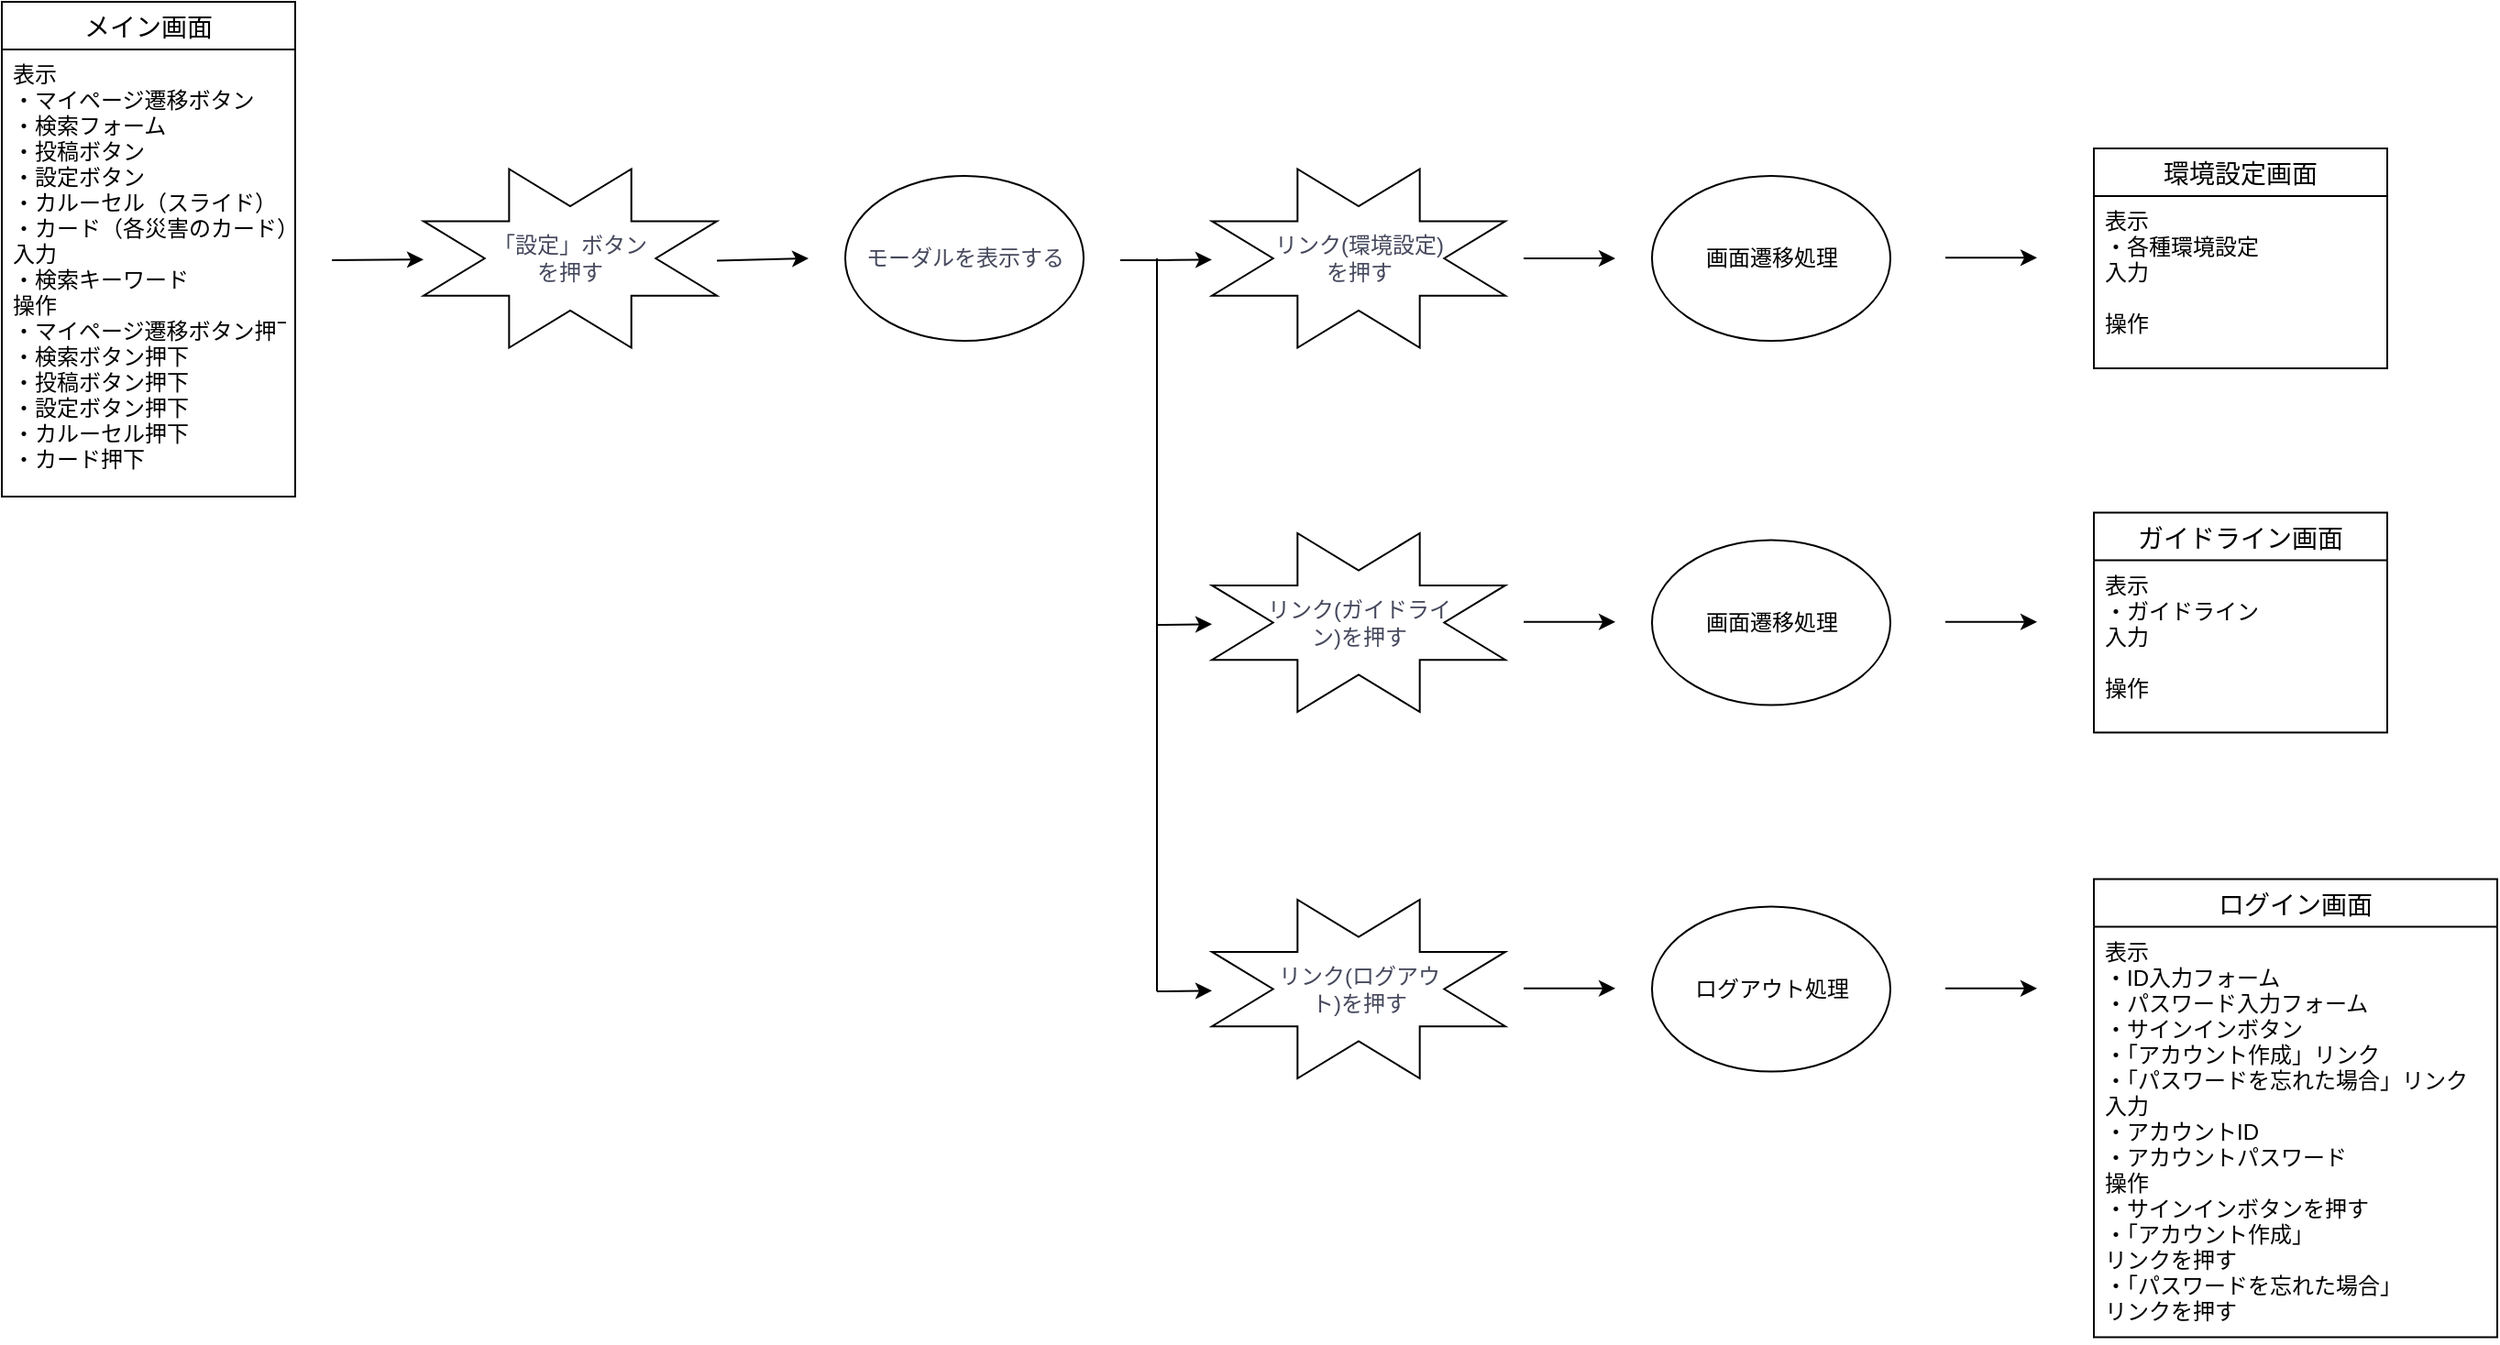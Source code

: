 <mxfile version="13.6.5">
    <diagram id="nBwtx5O17io5sNKS_FAY" name="ページ1">
        <mxGraphModel dx="382" dy="210" grid="1" gridSize="10" guides="1" tooltips="1" connect="1" arrows="1" fold="1" page="1" pageScale="1" pageWidth="827" pageHeight="1169" math="0" shadow="0">
            <root>
                <mxCell id="0"/>
                <mxCell id="1" parent="0"/>
                <mxCell id="25" value="" style="verticalLabelPosition=bottom;verticalAlign=top;html=1;shape=mxgraph.basic.8_point_star;rounded=0;sketch=0;strokeColor=#000000;fillColor=#FFFFFF;fontColor=#46495D;" parent="1" vertex="1">
                    <mxGeometry x="680" y="111.25" width="160" height="97.5" as="geometry"/>
                </mxCell>
                <mxCell id="7" value="メイン画面" style="swimlane;fontStyle=0;childLayout=stackLayout;horizontal=1;startSize=26;horizontalStack=0;resizeParent=1;resizeParentMax=0;resizeLast=0;collapsible=1;marginBottom=0;align=center;fontSize=14;" parent="1" vertex="1">
                    <mxGeometry x="20" y="20" width="160" height="270" as="geometry"/>
                </mxCell>
                <mxCell id="8" value="表示&#10;・マイページ遷移ボタン&#10;・検索フォーム&#10;・投稿ボタン&#10;・設定ボタン&#10;・カルーセル（スライド）&#10;・カード（各災害のカード）&#10;入力&#10;・検索キーワード&#10;操作&#10;・マイページ遷移ボタン押下&#10;・検索ボタン押下&#10;・投稿ボタン押下&#10;・設定ボタン押下&#10;・カルーセル押下&#10;・カード押下" style="text;strokeColor=none;fillColor=none;spacingLeft=4;spacingRight=4;overflow=hidden;rotatable=0;points=[[0,0.5],[1,0.5]];portConstraint=eastwest;fontSize=12;" parent="7" vertex="1">
                    <mxGeometry y="26" width="160" height="244" as="geometry"/>
                </mxCell>
                <mxCell id="10" value="" style="verticalLabelPosition=bottom;verticalAlign=top;html=1;shape=mxgraph.basic.8_point_star;rounded=0;sketch=0;strokeColor=#000000;fillColor=#FFFFFF;fontColor=#46495D;" parent="1" vertex="1">
                    <mxGeometry x="250" y="111.25" width="160" height="97.5" as="geometry"/>
                </mxCell>
                <mxCell id="12" value="「設定」ボタンを押す" style="text;html=1;strokeColor=none;fillColor=none;align=center;verticalAlign=middle;whiteSpace=wrap;rounded=0;sketch=0;fontColor=#46495D;" parent="1" vertex="1">
                    <mxGeometry x="285" y="150" width="90" height="20" as="geometry"/>
                </mxCell>
                <mxCell id="14" value="" style="ellipse;whiteSpace=wrap;html=1;rounded=0;sketch=0;strokeColor=#000000;fillColor=#FFFFFF;fontColor=#46495D;" parent="1" vertex="1">
                    <mxGeometry x="480" y="115" width="130" height="90" as="geometry"/>
                </mxCell>
                <mxCell id="15" value="モーダルを表示する" style="text;html=1;strokeColor=none;fillColor=none;align=center;verticalAlign=middle;whiteSpace=wrap;rounded=0;sketch=0;fontColor=#46495D;" parent="1" vertex="1">
                    <mxGeometry x="482.5" y="150" width="125" height="20" as="geometry"/>
                </mxCell>
                <mxCell id="24" value="リンク(環境設定)を押す" style="text;html=1;strokeColor=none;fillColor=none;align=center;verticalAlign=middle;whiteSpace=wrap;rounded=0;sketch=0;fontColor=#46495D;" parent="1" vertex="1">
                    <mxGeometry x="707.5" y="150" width="105" height="20" as="geometry"/>
                </mxCell>
                <mxCell id="33" value="" style="ellipse;whiteSpace=wrap;html=1;rounded=0;sketch=0;strokeColor=#000000;fillColor=#FFFFFF;fontColor=#46495D;" parent="1" vertex="1">
                    <mxGeometry x="920" y="115" width="130" height="90" as="geometry"/>
                </mxCell>
                <mxCell id="34" value="画面遷移処理" style="text;html=1;strokeColor=none;fillColor=none;align=center;verticalAlign=middle;whiteSpace=wrap;rounded=0;" vertex="1" parent="1">
                    <mxGeometry x="947.5" y="150" width="75" height="20" as="geometry"/>
                </mxCell>
                <mxCell id="30" value="環境設定画面" style="swimlane;fontStyle=0;childLayout=stackLayout;horizontal=1;startSize=26;horizontalStack=0;resizeParent=1;resizeParentMax=0;resizeLast=0;collapsible=1;marginBottom=0;align=center;fontSize=14;" parent="1" vertex="1">
                    <mxGeometry x="1161" y="100" width="160" height="120" as="geometry"/>
                </mxCell>
                <mxCell id="31" value="表示&#10;・各種環境設定&#10;入力&#10;&#10;操作&#10;" style="text;strokeColor=none;fillColor=none;spacingLeft=4;spacingRight=4;overflow=hidden;rotatable=0;points=[[0,0.5],[1,0.5]];portConstraint=eastwest;fontSize=12;" parent="30" vertex="1">
                    <mxGeometry y="26" width="160" height="94" as="geometry"/>
                </mxCell>
                <mxCell id="36" value="" style="verticalLabelPosition=bottom;verticalAlign=top;html=1;shape=mxgraph.basic.8_point_star;rounded=0;sketch=0;strokeColor=#000000;fillColor=#FFFFFF;fontColor=#46495D;" vertex="1" parent="1">
                    <mxGeometry x="680" y="310" width="160" height="97.5" as="geometry"/>
                </mxCell>
                <mxCell id="37" value="" style="verticalLabelPosition=bottom;verticalAlign=top;html=1;shape=mxgraph.basic.8_point_star;rounded=0;sketch=0;strokeColor=#000000;fillColor=#FFFFFF;fontColor=#46495D;" vertex="1" parent="1">
                    <mxGeometry x="680" y="510" width="160" height="97.5" as="geometry"/>
                </mxCell>
                <mxCell id="38" value="リンク(ガイドライン)を押す" style="text;html=1;strokeColor=none;fillColor=none;align=center;verticalAlign=middle;whiteSpace=wrap;rounded=0;sketch=0;fontColor=#46495D;" vertex="1" parent="1">
                    <mxGeometry x="707.5" y="348.75" width="105" height="20" as="geometry"/>
                </mxCell>
                <mxCell id="39" value="リンク(ログアウト)を押す" style="text;html=1;strokeColor=none;fillColor=none;align=center;verticalAlign=middle;whiteSpace=wrap;rounded=0;sketch=0;fontColor=#46495D;" vertex="1" parent="1">
                    <mxGeometry x="707.5" y="548.75" width="105" height="20" as="geometry"/>
                </mxCell>
                <mxCell id="40" value="" style="ellipse;whiteSpace=wrap;html=1;rounded=0;sketch=0;strokeColor=#000000;fillColor=#FFFFFF;fontColor=#46495D;" vertex="1" parent="1">
                    <mxGeometry x="920" y="313.75" width="130" height="90" as="geometry"/>
                </mxCell>
                <mxCell id="41" value="" style="ellipse;whiteSpace=wrap;html=1;rounded=0;sketch=0;strokeColor=#000000;fillColor=#FFFFFF;fontColor=#46495D;" vertex="1" parent="1">
                    <mxGeometry x="920" y="513.75" width="130" height="90" as="geometry"/>
                </mxCell>
                <mxCell id="42" value="画面遷移処理" style="text;html=1;strokeColor=none;fillColor=none;align=center;verticalAlign=middle;whiteSpace=wrap;rounded=0;" vertex="1" parent="1">
                    <mxGeometry x="947.5" y="348.75" width="75" height="20" as="geometry"/>
                </mxCell>
                <mxCell id="43" value="ログアウト処理" style="text;html=1;strokeColor=none;fillColor=none;align=center;verticalAlign=middle;whiteSpace=wrap;rounded=0;" vertex="1" parent="1">
                    <mxGeometry x="938.75" y="548.75" width="92.5" height="20" as="geometry"/>
                </mxCell>
                <mxCell id="44" value="ガイドライン画面" style="swimlane;fontStyle=0;childLayout=stackLayout;horizontal=1;startSize=26;horizontalStack=0;resizeParent=1;resizeParentMax=0;resizeLast=0;collapsible=1;marginBottom=0;align=center;fontSize=14;" vertex="1" parent="1">
                    <mxGeometry x="1161" y="298.75" width="160" height="120" as="geometry"/>
                </mxCell>
                <mxCell id="45" value="表示&#10;・ガイドライン&#10;入力&#10;&#10;操作&#10;" style="text;strokeColor=none;fillColor=none;spacingLeft=4;spacingRight=4;overflow=hidden;rotatable=0;points=[[0,0.5],[1,0.5]];portConstraint=eastwest;fontSize=12;" vertex="1" parent="44">
                    <mxGeometry y="26" width="160" height="94" as="geometry"/>
                </mxCell>
                <mxCell id="46" value="ログイン画面" style="swimlane;fontStyle=0;childLayout=stackLayout;horizontal=1;startSize=26;horizontalStack=0;resizeParent=1;resizeParentMax=0;resizeLast=0;collapsible=1;marginBottom=0;align=center;fontSize=14;" vertex="1" parent="1">
                    <mxGeometry x="1161" y="498.75" width="220" height="250" as="geometry"/>
                </mxCell>
                <mxCell id="47" value="表示&#10;・ID入力フォーム&#10;・パスワード入力フォーム&#10;・サインインボタン&#10;・「アカウント作成」リンク&#10;・「パスワードを忘れた場合」リンク&#10;入力&#10;・アカウントID&#10;・アカウントパスワード&#10;操作&#10;・サインインボタンを押す&#10;・「アカウント作成」&#10;リンクを押す&#10;・「パスワードを忘れた場合」&#10;リンクを押す" style="text;strokeColor=none;fillColor=none;spacingLeft=4;spacingRight=4;overflow=hidden;rotatable=0;points=[[0,0.5],[1,0.5]];portConstraint=eastwest;fontSize=12;" vertex="1" parent="46">
                    <mxGeometry y="26" width="220" height="224" as="geometry"/>
                </mxCell>
                <mxCell id="48" value="" style="endArrow=classic;html=1;" edge="1" parent="1" target="10">
                    <mxGeometry width="50" height="50" relative="1" as="geometry">
                        <mxPoint x="200" y="161" as="sourcePoint"/>
                        <mxPoint x="240" y="111.25" as="targetPoint"/>
                    </mxGeometry>
                </mxCell>
                <mxCell id="49" value="" style="endArrow=classic;html=1;" edge="1" parent="1">
                    <mxGeometry width="50" height="50" relative="1" as="geometry">
                        <mxPoint x="410" y="161.25" as="sourcePoint"/>
                        <mxPoint x="460" y="160" as="targetPoint"/>
                    </mxGeometry>
                </mxCell>
                <mxCell id="50" value="" style="endArrow=classic;html=1;" edge="1" parent="1" target="25">
                    <mxGeometry width="50" height="50" relative="1" as="geometry">
                        <mxPoint x="630" y="161" as="sourcePoint"/>
                        <mxPoint x="680" y="111.25" as="targetPoint"/>
                        <Array as="points">
                            <mxPoint x="660" y="161"/>
                            <mxPoint x="650" y="161"/>
                        </Array>
                    </mxGeometry>
                </mxCell>
                <mxCell id="51" value="" style="endArrow=none;html=1;" edge="1" parent="1">
                    <mxGeometry width="50" height="50" relative="1" as="geometry">
                        <mxPoint x="650" y="560" as="sourcePoint"/>
                        <mxPoint x="650" y="160" as="targetPoint"/>
                    </mxGeometry>
                </mxCell>
                <mxCell id="52" value="" style="endArrow=classic;html=1;" edge="1" parent="1" target="37">
                    <mxGeometry width="50" height="50" relative="1" as="geometry">
                        <mxPoint x="650" y="560" as="sourcePoint"/>
                        <mxPoint x="700" y="510" as="targetPoint"/>
                    </mxGeometry>
                </mxCell>
                <mxCell id="53" value="" style="endArrow=classic;html=1;" edge="1" parent="1" target="36">
                    <mxGeometry width="50" height="50" relative="1" as="geometry">
                        <mxPoint x="650" y="360" as="sourcePoint"/>
                        <mxPoint x="700" y="310" as="targetPoint"/>
                    </mxGeometry>
                </mxCell>
                <mxCell id="54" value="" style="endArrow=classic;html=1;" edge="1" parent="1">
                    <mxGeometry width="50" height="50" relative="1" as="geometry">
                        <mxPoint x="850" y="160" as="sourcePoint"/>
                        <mxPoint x="900" y="160" as="targetPoint"/>
                    </mxGeometry>
                </mxCell>
                <mxCell id="55" value="" style="endArrow=classic;html=1;" edge="1" parent="1">
                    <mxGeometry width="50" height="50" relative="1" as="geometry">
                        <mxPoint x="850" y="358.43" as="sourcePoint"/>
                        <mxPoint x="900" y="358.43" as="targetPoint"/>
                    </mxGeometry>
                </mxCell>
                <mxCell id="56" value="" style="endArrow=classic;html=1;" edge="1" parent="1">
                    <mxGeometry width="50" height="50" relative="1" as="geometry">
                        <mxPoint x="850" y="558.43" as="sourcePoint"/>
                        <mxPoint x="900" y="558.43" as="targetPoint"/>
                    </mxGeometry>
                </mxCell>
                <mxCell id="57" value="" style="endArrow=classic;html=1;" edge="1" parent="1">
                    <mxGeometry width="50" height="50" relative="1" as="geometry">
                        <mxPoint x="1080" y="159.68" as="sourcePoint"/>
                        <mxPoint x="1130" y="159.68" as="targetPoint"/>
                    </mxGeometry>
                </mxCell>
                <mxCell id="58" value="" style="endArrow=classic;html=1;" edge="1" parent="1">
                    <mxGeometry width="50" height="50" relative="1" as="geometry">
                        <mxPoint x="1080" y="358.43" as="sourcePoint"/>
                        <mxPoint x="1130" y="358.43" as="targetPoint"/>
                    </mxGeometry>
                </mxCell>
                <mxCell id="59" value="" style="endArrow=classic;html=1;" edge="1" parent="1">
                    <mxGeometry width="50" height="50" relative="1" as="geometry">
                        <mxPoint x="1080" y="558.43" as="sourcePoint"/>
                        <mxPoint x="1130" y="558.43" as="targetPoint"/>
                    </mxGeometry>
                </mxCell>
            </root>
        </mxGraphModel>
    </diagram>
</mxfile>